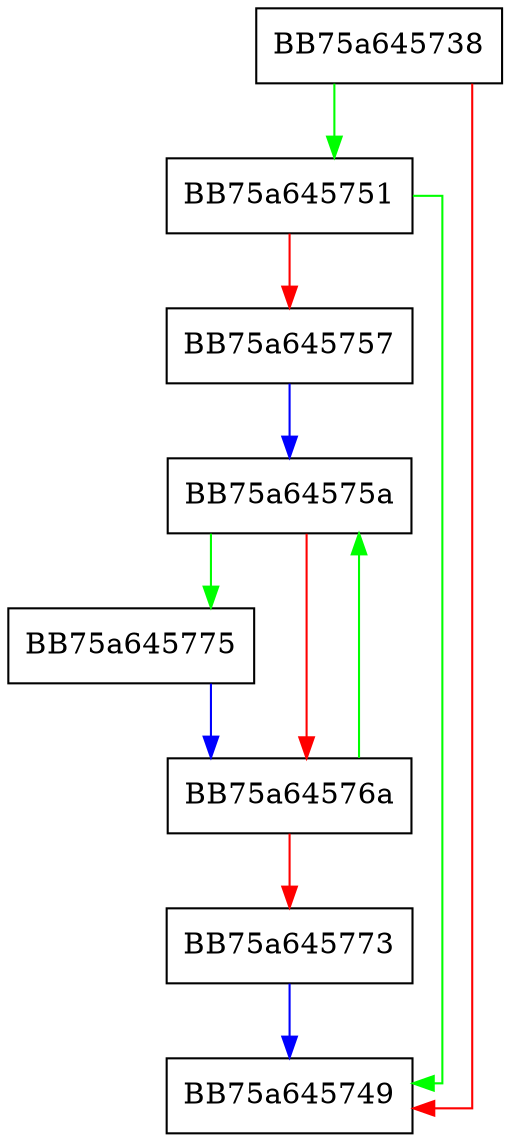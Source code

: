digraph triggerSpanDup {
  node [shape="box"];
  graph [splines=ortho];
  BB75a645738 -> BB75a645751 [color="green"];
  BB75a645738 -> BB75a645749 [color="red"];
  BB75a645751 -> BB75a645749 [color="green"];
  BB75a645751 -> BB75a645757 [color="red"];
  BB75a645757 -> BB75a64575a [color="blue"];
  BB75a64575a -> BB75a645775 [color="green"];
  BB75a64575a -> BB75a64576a [color="red"];
  BB75a64576a -> BB75a64575a [color="green"];
  BB75a64576a -> BB75a645773 [color="red"];
  BB75a645773 -> BB75a645749 [color="blue"];
  BB75a645775 -> BB75a64576a [color="blue"];
}